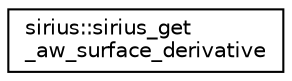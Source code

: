 digraph "Graphical Class Hierarchy"
{
 // INTERACTIVE_SVG=YES
  edge [fontname="Helvetica",fontsize="10",labelfontname="Helvetica",labelfontsize="10"];
  node [fontname="Helvetica",fontsize="10",shape=record];
  rankdir="LR";
  Node1 [label="sirius::sirius_get\l_aw_surface_derivative",height=0.2,width=0.4,color="black", fillcolor="white", style="filled",URL="$interfacesirius_1_1sirius__get__aw__surface__derivative.html"];
}
